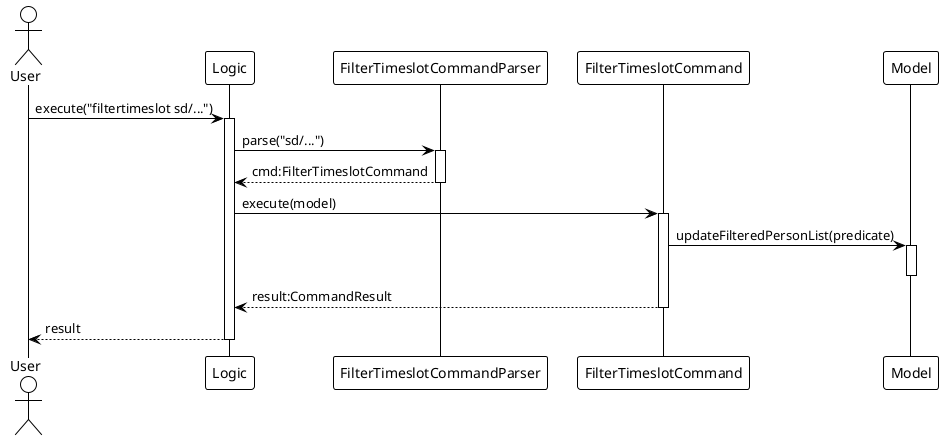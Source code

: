 @startuml
!theme plain
actor User
participant Logic
participant FilterTimeslotCommandParser
participant FilterTimeslotCommand
participant Model

User -> Logic : execute("filtertimeslot sd/...")
activate Logic
Logic -> FilterTimeslotCommandParser : parse("sd/...")
activate FilterTimeslotCommandParser
Logic <-- FilterTimeslotCommandParser : cmd:FilterTimeslotCommand
deactivate FilterTimeslotCommandParser

Logic -> FilterTimeslotCommand : execute(model)
activate FilterTimeslotCommand
FilterTimeslotCommand -> Model : updateFilteredPersonList(predicate)
activate Model
deactivate Model

Logic <-- FilterTimeslotCommand : result:CommandResult
deactivate FilterTimeslotCommand

User <-- Logic : result
deactivate Logic
@enduml
